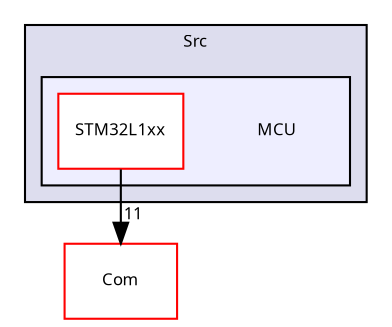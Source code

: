 digraph "Src/MCU" {
  compound=true
  node [ fontsize="8", fontname="Sans"];
  edge [ labelfontsize="8", labelfontname="Sans"];
  subgraph clusterdir_413f4e031a85da0d68269c6fd2f76e1c {
    graph [ bgcolor="#ddddee", pencolor="black", label="Src" fontname="Sans", fontsize="8", URL="dir_413f4e031a85da0d68269c6fd2f76e1c.html"]
  subgraph clusterdir_9c07b6f6cc004f3a3b80dfa585542b38 {
    graph [ bgcolor="#eeeeff", pencolor="black", label="" URL="dir_9c07b6f6cc004f3a3b80dfa585542b38.html"];
    dir_9c07b6f6cc004f3a3b80dfa585542b38 [shape=plaintext label="MCU"];
    dir_294a5424d4b46d26909d992d3fff1653 [shape=box label="STM32L1xx" color="red" fillcolor="white" style="filled" URL="dir_294a5424d4b46d26909d992d3fff1653.html"];
  }
  }
  dir_bd6076192d431881978bb9a63bffcd65 [shape=box label="Com" fillcolor="white" style="filled" color="red" URL="dir_bd6076192d431881978bb9a63bffcd65.html"];
  dir_294a5424d4b46d26909d992d3fff1653->dir_bd6076192d431881978bb9a63bffcd65 [headlabel="11", labeldistance=1.5 headhref="dir_000027_000001.html"];
}
